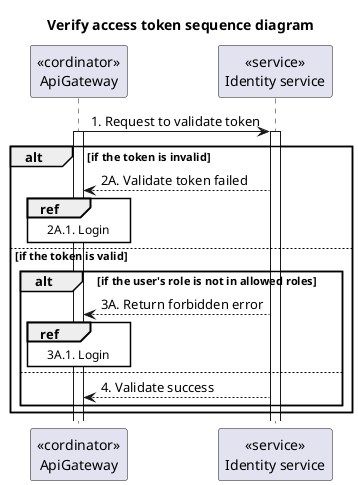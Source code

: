 @startuml Sequence

title "Verify access token sequence diagram"

' Style section
<style>
  sequenceDiagram {
    reference {
      BackGroundColor white
    }
}
</style>

' Write flow here
participant "<<cordinator>>\nApiGateway" as ApiGateway
participant "<<service>>\nIdentity service" as IdentityService

ApiGateway -> IdentityService: 1. Request to validate token
activate ApiGateway
activate IdentityService

alt if the token is invalid
  ApiGateway <-- IdentityService: 2A. Validate token failed
  ref over ApiGateway: 2A.1. Login
else if the token is valid
  alt if the user's role is not in allowed roles
    ApiGateway <-- IdentityService: 3A. Return forbidden error
    ref over ApiGateway: 3A.1. Login
  else
    ApiGateway <-- IdentityService: 4. Validate success
  end
end
@enduml
